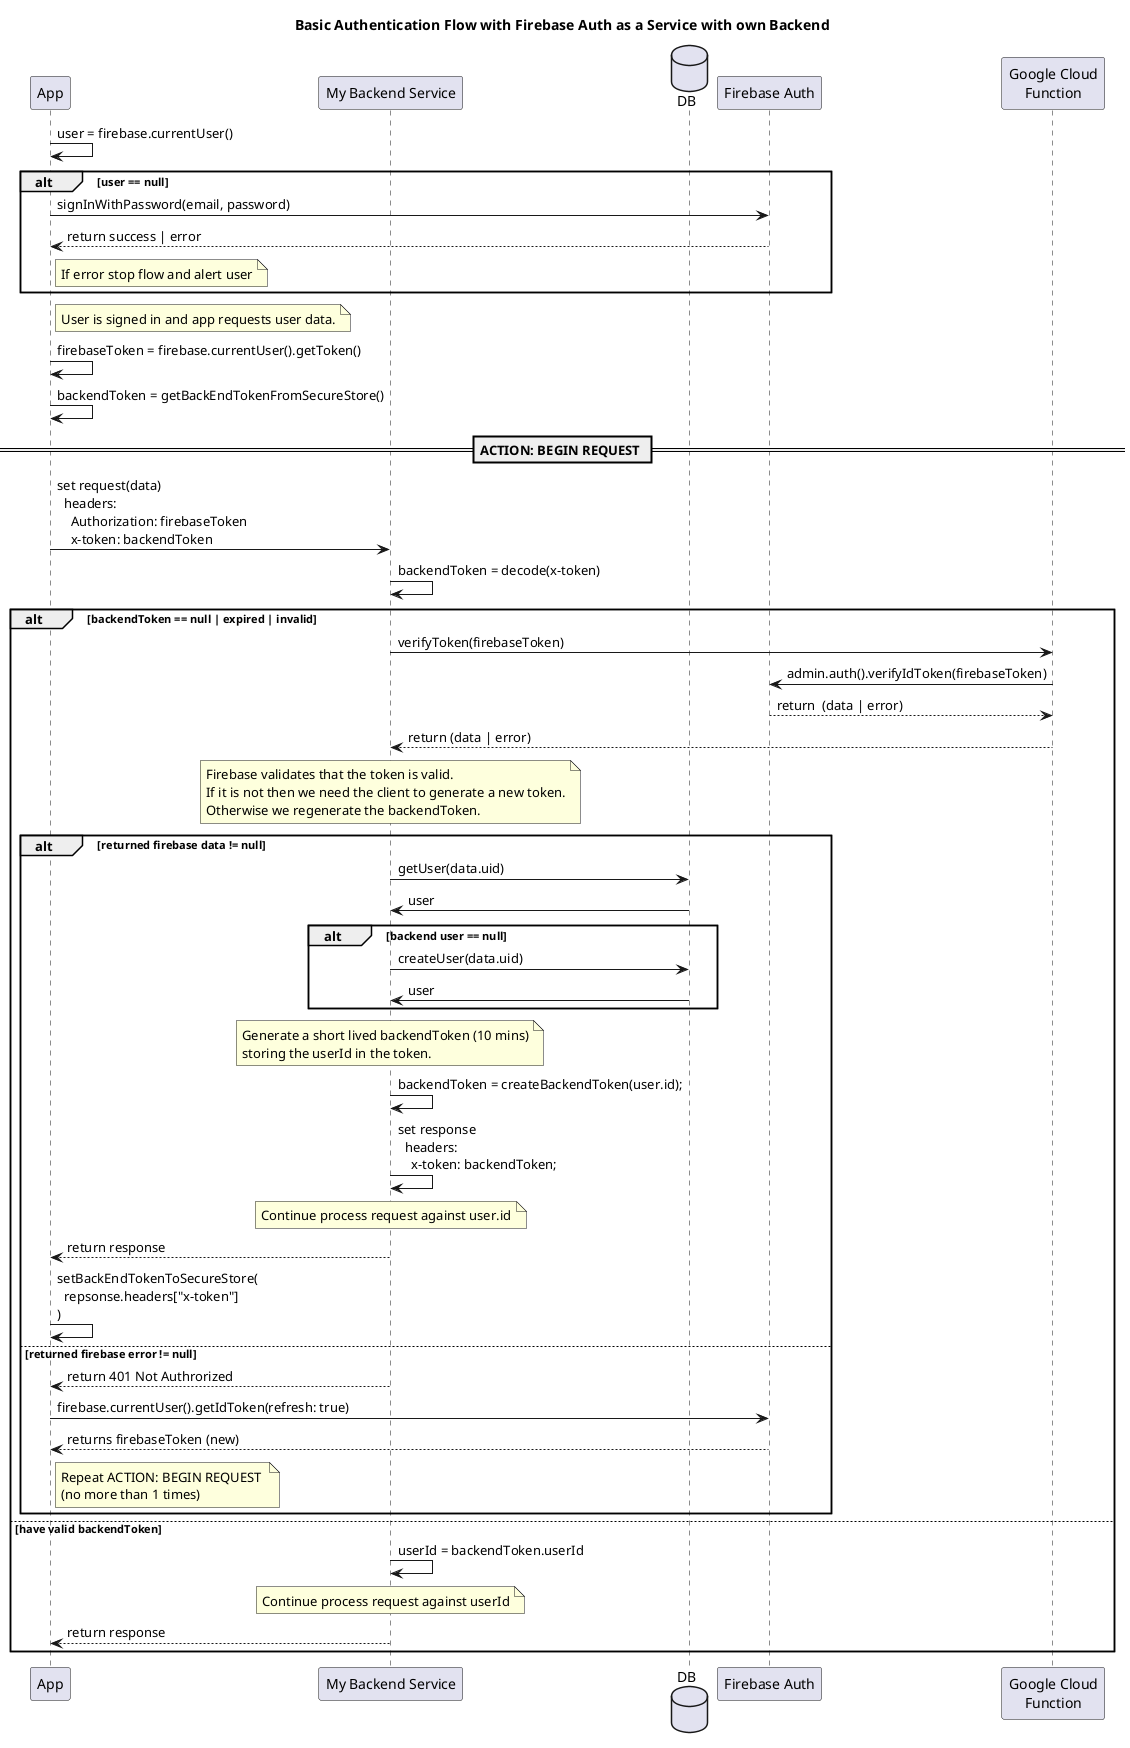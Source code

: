 @startuml
!pragma revision 01

title Basic Authentication Flow with Firebase Auth as a Service with own Backend

participant App
participant "My Backend Service" as Backend
database DB
participant "Firebase Auth" as Firebase
participant "Google Cloud\nFunction" as GCF

App -> App : user = firebase.currentUser()

alt user == null

App -> Firebase : signInWithPassword(email, password)
App <-- Firebase : return success | error 

note right App: If error stop flow and alert user

end

note right App : User is signed in and app requests user data.

App -> App : firebaseToken = firebase.currentUser().getToken()
App -> App : backendToken = getBackEndTokenFromSecureStore()

== ACTION: BEGIN REQUEST ==

App -> Backend : set request(data) \n  headers:\n    Authorization: firebaseToken\n    x-token: backendToken

Backend -> Backend : backendToken = decode(x-token)

alt backendToken == null | expired | invalid

Backend -> GCF : verifyToken(firebaseToken)  

GCF -> Firebase : admin.auth().verifyIdToken(firebaseToken)

GCF <-- Firebase : return  (data | error)

Backend <-- GCF : return (data | error)


note over Backend
  Firebase validates that the token is valid.
  If it is not then we need the client to generate a new token.
  Otherwise we regenerate the backendToken.
end note

alt returned firebase data != null

Backend -> DB : getUser(data.uid)
Backend <- DB : user

alt backend user == null
  Backend -> DB : createUser(data.uid)
  Backend <- DB : user
end

note over Backend
  Generate a short lived backendToken (10 mins)
  storing the userId in the token.
end note
Backend -> Backend : backendToken = createBackendToken(user.id);

Backend -> Backend : set response\n  headers:\n    x-token: backendToken;

note over Backend : Continue process request against user.id
  
App <-- Backend : return response

App -> App : setBackEndTokenToSecureStore(\n  repsonse.headers["x-token"]\n)

else returned firebase error != null


App <-- Backend : return 401 Not Authrorized

App -> Firebase : firebase.currentUser().getIdToken(refresh: true)
App <-- Firebase : returns firebaseToken (new)

note right App
  Repeat ACTION: BEGIN REQUEST 
  (no more than 1 times)
end note

end


else have valid backendToken

Backend -> Backend : userId = backendToken.userId

note over Backend : Continue process request against userId
  

App <-- Backend : return response


end


@enduml
